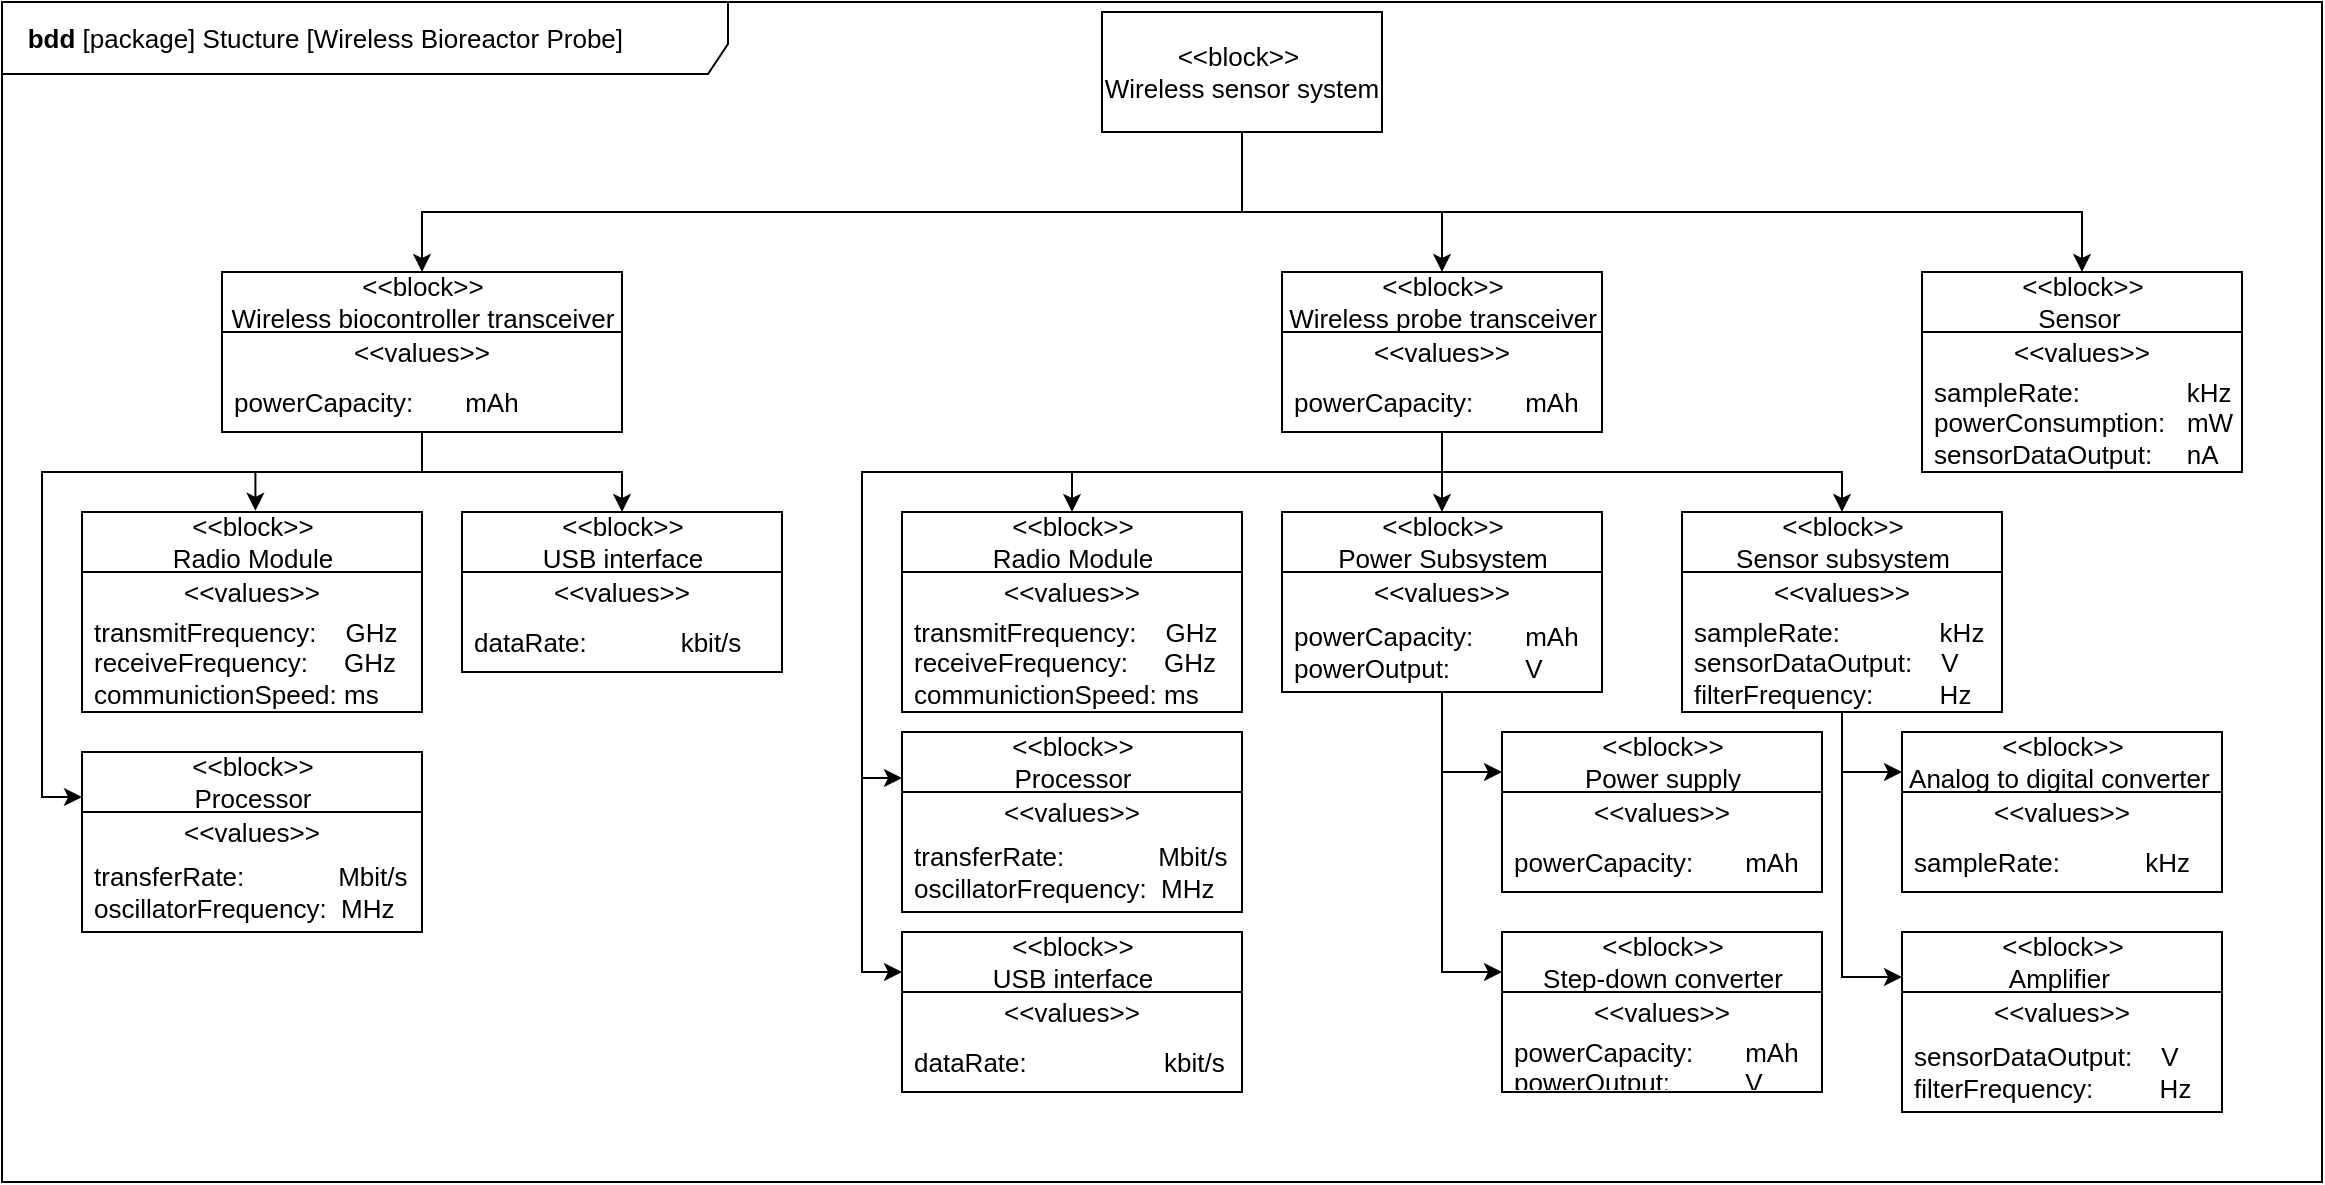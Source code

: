 <mxfile version="16.5.5" type="device"><diagram id="1Z1JrS1jIRr7Mr48O5xE" name="Page-1"><mxGraphModel dx="-37" dy="454" grid="1" gridSize="10" guides="1" tooltips="1" connect="1" arrows="1" fold="1" page="1" pageScale="1" pageWidth="850" pageHeight="1100" math="0" shadow="0"><root><mxCell id="0"/><mxCell id="1" parent="0"/><mxCell id="GJOTtVd3elar3c3cHVph-24" value="&lt;b style=&quot;font-size: 13px&quot;&gt;&amp;nbsp; &amp;nbsp;&lt;font style=&quot;font-size: 13px&quot;&gt;bdd&amp;nbsp;&lt;/font&gt;&lt;/b&gt;&lt;font style=&quot;font-size: 13px&quot;&gt;[package] Stucture [Wireless Bioreactor Probe]&lt;/font&gt;" style="shape=umlFrame;whiteSpace=wrap;html=1;width=363;height=36;align=left;fontSize=13;" parent="1" vertex="1"><mxGeometry x="1220" y="255" width="1160" height="590" as="geometry"/></mxCell><mxCell id="GJOTtVd3elar3c3cHVph-7" value="&lt;span style=&quot;font-weight: normal; font-size: 13px;&quot;&gt;&amp;lt;&amp;lt;block&amp;gt;&amp;gt;&lt;br style=&quot;font-size: 13px;&quot;&gt;Processor&lt;br style=&quot;font-size: 13px;&quot;&gt;&lt;/span&gt;" style="swimlane;fontStyle=1;align=center;verticalAlign=middle;childLayout=stackLayout;horizontal=1;startSize=30;horizontalStack=0;resizeParent=1;resizeParentMax=0;resizeLast=0;collapsible=0;marginBottom=0;html=1;fontSize=13;" parent="1" vertex="1"><mxGeometry x="1670" y="620" width="170" height="90" as="geometry"/></mxCell><mxCell id="GJOTtVd3elar3c3cHVph-8" value="&amp;lt;&amp;lt;values&amp;gt;&amp;gt;&lt;br style=&quot;font-size: 13px;&quot;&gt;" style="text;html=1;strokeColor=none;fillColor=none;align=center;verticalAlign=middle;spacingLeft=4;spacingRight=4;overflow=hidden;rotatable=0;points=[[0,0.5],[1,0.5]];portConstraint=eastwest;fontSize=13;" parent="GJOTtVd3elar3c3cHVph-7" vertex="1"><mxGeometry y="30" width="170" height="20" as="geometry"/></mxCell><mxCell id="GJOTtVd3elar3c3cHVph-9" value="transferRate:&amp;nbsp; &amp;nbsp; &amp;nbsp; &amp;nbsp; &amp;nbsp; &amp;nbsp; &amp;nbsp;Mbit/s&lt;br style=&quot;font-size: 13px;&quot;&gt;oscillatorFrequency:&amp;nbsp; MHz" style="text;html=1;strokeColor=none;fillColor=none;align=left;verticalAlign=middle;spacingLeft=4;spacingRight=4;overflow=hidden;rotatable=0;points=[[0,0.5],[1,0.5]];portConstraint=eastwest;fontSize=13;" parent="GJOTtVd3elar3c3cHVph-7" vertex="1"><mxGeometry y="50" width="170" height="40" as="geometry"/></mxCell><mxCell id="GJOTtVd3elar3c3cHVph-12" value="&lt;span style=&quot;font-weight: normal; font-size: 13px;&quot;&gt;&amp;lt;&amp;lt;block&amp;gt;&amp;gt;&lt;br style=&quot;font-size: 13px;&quot;&gt;USB interface&lt;br style=&quot;font-size: 13px;&quot;&gt;&lt;/span&gt;" style="swimlane;fontStyle=1;align=center;verticalAlign=middle;childLayout=stackLayout;horizontal=1;startSize=30;horizontalStack=0;resizeParent=1;resizeParentMax=0;resizeLast=0;collapsible=0;marginBottom=0;html=1;fontSize=13;" parent="1" vertex="1"><mxGeometry x="1670" y="720" width="170" height="80" as="geometry"/></mxCell><mxCell id="GJOTtVd3elar3c3cHVph-13" value="&amp;lt;&amp;lt;values&amp;gt;&amp;gt;&lt;br style=&quot;font-size: 13px;&quot;&gt;" style="text;html=1;strokeColor=none;fillColor=none;align=center;verticalAlign=middle;spacingLeft=4;spacingRight=4;overflow=hidden;rotatable=0;points=[[0,0.5],[1,0.5]];portConstraint=eastwest;fontSize=13;" parent="GJOTtVd3elar3c3cHVph-12" vertex="1"><mxGeometry y="30" width="170" height="20" as="geometry"/></mxCell><mxCell id="GJOTtVd3elar3c3cHVph-14" value="dataRate:&amp;nbsp; &amp;nbsp; &amp;nbsp; &amp;nbsp; &amp;nbsp; &amp;nbsp; &amp;nbsp; &amp;nbsp; &amp;nbsp; &amp;nbsp;kbit/s" style="text;html=1;strokeColor=none;fillColor=none;align=left;verticalAlign=middle;spacingLeft=4;spacingRight=4;overflow=hidden;rotatable=0;points=[[0,0.5],[1,0.5]];portConstraint=eastwest;fontSize=13;" parent="GJOTtVd3elar3c3cHVph-12" vertex="1"><mxGeometry y="50" width="170" height="30" as="geometry"/></mxCell><mxCell id="o7EVCgf3uCz1U0z_di1O-20" style="edgeStyle=orthogonalEdgeStyle;rounded=0;orthogonalLoop=1;jettySize=auto;html=1;entryX=0;entryY=0.25;entryDx=0;entryDy=0;fontSize=13;" parent="1" source="GJOTtVd3elar3c3cHVph-15" target="o7EVCgf3uCz1U0z_di1O-11" edge="1"><mxGeometry relative="1" as="geometry"/></mxCell><mxCell id="o7EVCgf3uCz1U0z_di1O-21" style="edgeStyle=orthogonalEdgeStyle;rounded=0;orthogonalLoop=1;jettySize=auto;html=1;entryX=0;entryY=0.25;entryDx=0;entryDy=0;fontSize=13;" parent="1" source="GJOTtVd3elar3c3cHVph-15" target="o7EVCgf3uCz1U0z_di1O-14" edge="1"><mxGeometry relative="1" as="geometry"/></mxCell><mxCell id="GJOTtVd3elar3c3cHVph-15" value="&lt;span style=&quot;font-weight: normal; font-size: 13px;&quot;&gt;&amp;lt;&amp;lt;block&amp;gt;&amp;gt;&lt;br style=&quot;font-size: 13px;&quot;&gt;Power Subsystem&lt;br style=&quot;font-size: 13px;&quot;&gt;&lt;/span&gt;" style="swimlane;fontStyle=1;align=center;verticalAlign=middle;childLayout=stackLayout;horizontal=1;startSize=30;horizontalStack=0;resizeParent=1;resizeParentMax=0;resizeLast=0;collapsible=0;marginBottom=0;html=1;fontSize=13;" parent="1" vertex="1"><mxGeometry x="1860" y="510" width="160" height="90" as="geometry"/></mxCell><mxCell id="GJOTtVd3elar3c3cHVph-16" value="&amp;lt;&amp;lt;values&amp;gt;&amp;gt;&lt;br style=&quot;font-size: 13px;&quot;&gt;" style="text;html=1;strokeColor=none;fillColor=none;align=center;verticalAlign=middle;spacingLeft=4;spacingRight=4;overflow=hidden;rotatable=0;points=[[0,0.5],[1,0.5]];portConstraint=eastwest;fontSize=13;" parent="GJOTtVd3elar3c3cHVph-15" vertex="1"><mxGeometry y="30" width="160" height="20" as="geometry"/></mxCell><mxCell id="GJOTtVd3elar3c3cHVph-17" value="powerCapacity:&amp;nbsp; &amp;nbsp;&lt;span style=&quot;white-space: pre&quot;&gt;&#9;&lt;/span&gt;mAh&lt;br style=&quot;font-size: 13px&quot;&gt;powerOutput:&lt;span style=&quot;font-size: 13px&quot;&gt;&#9;&lt;/span&gt;&amp;nbsp; &amp;nbsp; &lt;span style=&quot;white-space: pre&quot;&gt;&#9;&lt;/span&gt;V" style="text;html=1;strokeColor=none;fillColor=none;align=left;verticalAlign=middle;spacingLeft=4;spacingRight=4;overflow=hidden;rotatable=0;points=[[0,0.5],[1,0.5]];portConstraint=eastwest;fontSize=13;" parent="GJOTtVd3elar3c3cHVph-15" vertex="1"><mxGeometry y="50" width="160" height="40" as="geometry"/></mxCell><mxCell id="o7EVCgf3uCz1U0z_di1O-22" style="edgeStyle=orthogonalEdgeStyle;rounded=0;orthogonalLoop=1;jettySize=auto;html=1;entryX=0.5;entryY=0;entryDx=0;entryDy=0;fontSize=13;" parent="1" source="GJOTtVd3elar3c3cHVph-18" target="GJOTtVd3elar3c3cHVph-15" edge="1"><mxGeometry relative="1" as="geometry"/></mxCell><mxCell id="o7EVCgf3uCz1U0z_di1O-23" style="edgeStyle=orthogonalEdgeStyle;rounded=0;orthogonalLoop=1;jettySize=auto;html=1;entryX=0.5;entryY=0;entryDx=0;entryDy=0;fontSize=13;" parent="1" source="GJOTtVd3elar3c3cHVph-18" target="o7EVCgf3uCz1U0z_di1O-8" edge="1"><mxGeometry relative="1" as="geometry"><Array as="points"><mxPoint x="1940" y="490"/><mxPoint x="2140" y="490"/></Array></mxGeometry></mxCell><mxCell id="o7EVCgf3uCz1U0z_di1O-24" style="edgeStyle=orthogonalEdgeStyle;rounded=0;orthogonalLoop=1;jettySize=auto;html=1;entryX=0.5;entryY=0;entryDx=0;entryDy=0;fontSize=13;" parent="1" source="GJOTtVd3elar3c3cHVph-18" target="GJOTtVd3elar3c3cHVph-25" edge="1"><mxGeometry relative="1" as="geometry"><Array as="points"><mxPoint x="1940" y="490"/><mxPoint x="1755" y="490"/></Array></mxGeometry></mxCell><mxCell id="o7EVCgf3uCz1U0z_di1O-25" style="edgeStyle=orthogonalEdgeStyle;rounded=0;orthogonalLoop=1;jettySize=auto;html=1;entryX=0;entryY=0.25;entryDx=0;entryDy=0;fontSize=13;" parent="1" source="GJOTtVd3elar3c3cHVph-18" target="GJOTtVd3elar3c3cHVph-7" edge="1"><mxGeometry relative="1" as="geometry"><Array as="points"><mxPoint x="1940" y="490"/><mxPoint x="1650" y="490"/><mxPoint x="1650" y="643"/><mxPoint x="1670" y="643"/></Array></mxGeometry></mxCell><mxCell id="o7EVCgf3uCz1U0z_di1O-26" style="edgeStyle=orthogonalEdgeStyle;rounded=0;orthogonalLoop=1;jettySize=auto;html=1;entryX=0;entryY=0.25;entryDx=0;entryDy=0;fontSize=13;" parent="1" source="GJOTtVd3elar3c3cHVph-18" target="GJOTtVd3elar3c3cHVph-12" edge="1"><mxGeometry relative="1" as="geometry"><Array as="points"><mxPoint x="1940" y="490"/><mxPoint x="1650" y="490"/><mxPoint x="1650" y="740"/></Array></mxGeometry></mxCell><mxCell id="GJOTtVd3elar3c3cHVph-18" value="&lt;span style=&quot;font-weight: normal; font-size: 13px;&quot;&gt;&amp;lt;&amp;lt;block&amp;gt;&amp;gt;&lt;/span&gt;&lt;br style=&quot;font-size: 13px;&quot;&gt;&lt;span style=&quot;font-weight: normal; font-size: 13px;&quot;&gt;Wireless probe &lt;/span&gt;&lt;span style=&quot;font-weight: 400; font-size: 13px;&quot;&gt;transceiver&lt;/span&gt;" style="swimlane;fontStyle=1;align=center;verticalAlign=middle;childLayout=stackLayout;horizontal=1;startSize=30;horizontalStack=0;resizeParent=1;resizeParentMax=0;resizeLast=0;collapsible=0;marginBottom=0;html=1;fontSize=13;" parent="1" vertex="1"><mxGeometry x="1860" y="390" width="160" height="80" as="geometry"/></mxCell><mxCell id="GJOTtVd3elar3c3cHVph-19" value="&amp;lt;&amp;lt;values&amp;gt;&amp;gt;&lt;br style=&quot;font-size: 13px;&quot;&gt;" style="text;html=1;strokeColor=none;fillColor=none;align=center;verticalAlign=middle;spacingLeft=4;spacingRight=4;overflow=hidden;rotatable=0;points=[[0,0.5],[1,0.5]];portConstraint=eastwest;fontSize=13;" parent="GJOTtVd3elar3c3cHVph-18" vertex="1"><mxGeometry y="30" width="160" height="20" as="geometry"/></mxCell><mxCell id="GJOTtVd3elar3c3cHVph-20" value="powerCapacity:&amp;nbsp; &amp;nbsp;&lt;span style=&quot;white-space: pre&quot;&gt;&#9;&lt;/span&gt;mAh" style="text;html=1;strokeColor=none;fillColor=none;align=left;verticalAlign=middle;spacingLeft=4;spacingRight=4;overflow=hidden;rotatable=0;points=[[0,0.5],[1,0.5]];portConstraint=eastwest;fontSize=13;" parent="GJOTtVd3elar3c3cHVph-18" vertex="1"><mxGeometry y="50" width="160" height="30" as="geometry"/></mxCell><mxCell id="GJOTtVd3elar3c3cHVph-25" value="&lt;span style=&quot;font-weight: normal; font-size: 13px;&quot;&gt;&amp;lt;&amp;lt;block&amp;gt;&amp;gt;&lt;br style=&quot;font-size: 13px;&quot;&gt;Radio Module&lt;/span&gt;" style="swimlane;fontStyle=1;align=center;verticalAlign=middle;childLayout=stackLayout;horizontal=1;startSize=30;horizontalStack=0;resizeParent=1;resizeParentMax=0;resizeLast=0;collapsible=0;marginBottom=0;html=1;fontSize=13;" parent="1" vertex="1"><mxGeometry x="1670" y="510" width="170" height="100" as="geometry"/></mxCell><mxCell id="GJOTtVd3elar3c3cHVph-26" value="&amp;lt;&amp;lt;values&amp;gt;&amp;gt;&lt;br style=&quot;font-size: 13px;&quot;&gt;" style="text;html=1;strokeColor=none;fillColor=none;align=center;verticalAlign=middle;spacingLeft=4;spacingRight=4;overflow=hidden;rotatable=0;points=[[0,0.5],[1,0.5]];portConstraint=eastwest;fontSize=13;" parent="GJOTtVd3elar3c3cHVph-25" vertex="1"><mxGeometry y="30" width="170" height="20" as="geometry"/></mxCell><mxCell id="GJOTtVd3elar3c3cHVph-27" value="transmitFrequency:&amp;nbsp; &amp;nbsp; GHz&lt;br style=&quot;font-size: 13px;&quot;&gt;receiveFrequency:&amp;nbsp; &amp;nbsp; &amp;nbsp;GHz&lt;br style=&quot;font-size: 13px;&quot;&gt;communictionSpeed: ms" style="text;html=1;strokeColor=none;fillColor=none;align=left;verticalAlign=middle;spacingLeft=4;spacingRight=4;overflow=hidden;rotatable=0;points=[[0,0.5],[1,0.5]];portConstraint=eastwest;fontSize=13;" parent="GJOTtVd3elar3c3cHVph-25" vertex="1"><mxGeometry y="50" width="170" height="50" as="geometry"/></mxCell><mxCell id="GJOTtVd3elar3c3cHVph-31" value="&lt;span style=&quot;font-weight: normal; font-size: 13px;&quot;&gt;&amp;lt;&amp;lt;block&amp;gt;&amp;gt;&lt;br style=&quot;font-size: 13px;&quot;&gt;Radio Module&lt;/span&gt;" style="swimlane;fontStyle=1;align=center;verticalAlign=middle;childLayout=stackLayout;horizontal=1;startSize=30;horizontalStack=0;resizeParent=1;resizeParentMax=0;resizeLast=0;collapsible=0;marginBottom=0;html=1;fontSize=13;" parent="1" vertex="1"><mxGeometry x="1260" y="510" width="170" height="100" as="geometry"/></mxCell><mxCell id="GJOTtVd3elar3c3cHVph-32" value="&amp;lt;&amp;lt;values&amp;gt;&amp;gt;&lt;br style=&quot;font-size: 13px;&quot;&gt;" style="text;html=1;strokeColor=none;fillColor=none;align=center;verticalAlign=middle;spacingLeft=4;spacingRight=4;overflow=hidden;rotatable=0;points=[[0,0.5],[1,0.5]];portConstraint=eastwest;fontSize=13;" parent="GJOTtVd3elar3c3cHVph-31" vertex="1"><mxGeometry y="30" width="170" height="20" as="geometry"/></mxCell><mxCell id="GJOTtVd3elar3c3cHVph-33" value="transmitFrequency:&amp;nbsp; &amp;nbsp; GHz&lt;br style=&quot;font-size: 13px;&quot;&gt;receiveFrequency:&amp;nbsp; &amp;nbsp; &amp;nbsp;GHz&lt;br style=&quot;font-size: 13px;&quot;&gt;communictionSpeed: ms" style="text;html=1;strokeColor=none;fillColor=none;align=left;verticalAlign=middle;spacingLeft=4;spacingRight=4;overflow=hidden;rotatable=0;points=[[0,0.5],[1,0.5]];portConstraint=eastwest;fontSize=13;" parent="GJOTtVd3elar3c3cHVph-31" vertex="1"><mxGeometry y="50" width="170" height="50" as="geometry"/></mxCell><mxCell id="GJOTtVd3elar3c3cHVph-34" value="&lt;span style=&quot;font-weight: normal; font-size: 13px;&quot;&gt;&amp;lt;&amp;lt;block&amp;gt;&amp;gt;&lt;br style=&quot;font-size: 13px;&quot;&gt;USB interface&lt;br style=&quot;font-size: 13px;&quot;&gt;&lt;/span&gt;" style="swimlane;fontStyle=1;align=center;verticalAlign=middle;childLayout=stackLayout;horizontal=1;startSize=30;horizontalStack=0;resizeParent=1;resizeParentMax=0;resizeLast=0;collapsible=0;marginBottom=0;html=1;fontSize=13;" parent="1" vertex="1"><mxGeometry x="1450" y="510" width="160" height="80" as="geometry"/></mxCell><mxCell id="GJOTtVd3elar3c3cHVph-35" value="&amp;lt;&amp;lt;values&amp;gt;&amp;gt;&lt;br style=&quot;font-size: 13px;&quot;&gt;" style="text;html=1;strokeColor=none;fillColor=none;align=center;verticalAlign=middle;spacingLeft=4;spacingRight=4;overflow=hidden;rotatable=0;points=[[0,0.5],[1,0.5]];portConstraint=eastwest;fontSize=13;" parent="GJOTtVd3elar3c3cHVph-34" vertex="1"><mxGeometry y="30" width="160" height="20" as="geometry"/></mxCell><mxCell id="GJOTtVd3elar3c3cHVph-36" value="dataRate:&amp;nbsp; &amp;nbsp; &amp;nbsp; &amp;nbsp; &amp;nbsp; &amp;nbsp; &amp;nbsp;kbit/s" style="text;html=1;strokeColor=none;fillColor=none;align=left;verticalAlign=middle;spacingLeft=4;spacingRight=4;overflow=hidden;rotatable=0;points=[[0,0.5],[1,0.5]];portConstraint=eastwest;fontSize=13;" parent="GJOTtVd3elar3c3cHVph-34" vertex="1"><mxGeometry y="50" width="160" height="30" as="geometry"/></mxCell><mxCell id="o7EVCgf3uCz1U0z_di1O-28" style="edgeStyle=orthogonalEdgeStyle;rounded=0;orthogonalLoop=1;jettySize=auto;html=1;entryX=0.5;entryY=0;entryDx=0;entryDy=0;fontSize=13;" parent="1" source="GJOTtVd3elar3c3cHVph-37" target="GJOTtVd3elar3c3cHVph-34" edge="1"><mxGeometry relative="1" as="geometry"/></mxCell><mxCell id="o7EVCgf3uCz1U0z_di1O-29" style="edgeStyle=orthogonalEdgeStyle;rounded=0;orthogonalLoop=1;jettySize=auto;html=1;entryX=0.51;entryY=-0.006;entryDx=0;entryDy=0;entryPerimeter=0;fontSize=13;" parent="1" source="GJOTtVd3elar3c3cHVph-37" target="GJOTtVd3elar3c3cHVph-31" edge="1"><mxGeometry relative="1" as="geometry"/></mxCell><mxCell id="o7EVCgf3uCz1U0z_di1O-30" style="edgeStyle=orthogonalEdgeStyle;rounded=0;orthogonalLoop=1;jettySize=auto;html=1;entryX=0;entryY=0.25;entryDx=0;entryDy=0;fontSize=13;" parent="1" source="GJOTtVd3elar3c3cHVph-37" target="GJOTtVd3elar3c3cHVph-40" edge="1"><mxGeometry relative="1" as="geometry"><Array as="points"><mxPoint x="1430" y="490"/><mxPoint x="1240" y="490"/><mxPoint x="1240" y="653"/></Array></mxGeometry></mxCell><mxCell id="GJOTtVd3elar3c3cHVph-37" value="&lt;span style=&quot;font-weight: normal ; font-size: 13px&quot;&gt;&amp;lt;&amp;lt;block&amp;gt;&amp;gt;&lt;/span&gt;&lt;br style=&quot;font-size: 13px&quot;&gt;&lt;span style=&quot;font-weight: 400&quot;&gt;Wireless biocontroller transceiver&lt;/span&gt;" style="swimlane;fontStyle=1;align=center;verticalAlign=middle;childLayout=stackLayout;horizontal=1;startSize=30;horizontalStack=0;resizeParent=1;resizeParentMax=0;resizeLast=0;collapsible=0;marginBottom=0;html=1;fontSize=13;" parent="1" vertex="1"><mxGeometry x="1330" y="390" width="200" height="80" as="geometry"/></mxCell><mxCell id="GJOTtVd3elar3c3cHVph-38" value="&amp;lt;&amp;lt;values&amp;gt;&amp;gt;&lt;br style=&quot;font-size: 13px;&quot;&gt;" style="text;html=1;strokeColor=none;fillColor=none;align=center;verticalAlign=middle;spacingLeft=4;spacingRight=4;overflow=hidden;rotatable=0;points=[[0,0.5],[1,0.5]];portConstraint=eastwest;fontSize=13;" parent="GJOTtVd3elar3c3cHVph-37" vertex="1"><mxGeometry y="30" width="200" height="20" as="geometry"/></mxCell><mxCell id="GJOTtVd3elar3c3cHVph-39" value="powerCapacity:&amp;nbsp; &amp;nbsp;&lt;span style=&quot;white-space: pre&quot;&gt;&#9;&lt;/span&gt;mAh" style="text;html=1;strokeColor=none;fillColor=none;align=left;verticalAlign=middle;spacingLeft=4;spacingRight=4;overflow=hidden;rotatable=0;points=[[0,0.5],[1,0.5]];portConstraint=eastwest;fontSize=13;" parent="GJOTtVd3elar3c3cHVph-37" vertex="1"><mxGeometry y="50" width="200" height="30" as="geometry"/></mxCell><mxCell id="GJOTtVd3elar3c3cHVph-40" value="&lt;span style=&quot;font-weight: normal; font-size: 13px;&quot;&gt;&amp;lt;&amp;lt;block&amp;gt;&amp;gt;&lt;br style=&quot;font-size: 13px;&quot;&gt;Processor&lt;br style=&quot;font-size: 13px;&quot;&gt;&lt;/span&gt;" style="swimlane;fontStyle=1;align=center;verticalAlign=middle;childLayout=stackLayout;horizontal=1;startSize=30;horizontalStack=0;resizeParent=1;resizeParentMax=0;resizeLast=0;collapsible=0;marginBottom=0;html=1;fontSize=13;" parent="1" vertex="1"><mxGeometry x="1260" y="630" width="170" height="90" as="geometry"/></mxCell><mxCell id="GJOTtVd3elar3c3cHVph-41" value="&amp;lt;&amp;lt;values&amp;gt;&amp;gt;&lt;br style=&quot;font-size: 13px;&quot;&gt;" style="text;html=1;strokeColor=none;fillColor=none;align=center;verticalAlign=middle;spacingLeft=4;spacingRight=4;overflow=hidden;rotatable=0;points=[[0,0.5],[1,0.5]];portConstraint=eastwest;fontSize=13;" parent="GJOTtVd3elar3c3cHVph-40" vertex="1"><mxGeometry y="30" width="170" height="20" as="geometry"/></mxCell><mxCell id="GJOTtVd3elar3c3cHVph-42" value="transferRate:&amp;nbsp; &amp;nbsp; &amp;nbsp; &amp;nbsp; &amp;nbsp; &amp;nbsp; &amp;nbsp;Mbit/s&lt;br style=&quot;font-size: 13px;&quot;&gt;oscillatorFrequency:&amp;nbsp; MHz" style="text;html=1;strokeColor=none;fillColor=none;align=left;verticalAlign=middle;spacingLeft=4;spacingRight=4;overflow=hidden;rotatable=0;points=[[0,0.5],[1,0.5]];portConstraint=eastwest;fontSize=13;" parent="GJOTtVd3elar3c3cHVph-40" vertex="1"><mxGeometry y="50" width="170" height="40" as="geometry"/></mxCell><mxCell id="GJOTtVd3elar3c3cHVph-43" value="&lt;span style=&quot;font-weight: normal; font-size: 13px;&quot;&gt;&amp;lt;&amp;lt;block&amp;gt;&amp;gt;&lt;br style=&quot;font-size: 13px;&quot;&gt;Analog to digital converter&amp;nbsp;&lt;br style=&quot;font-size: 13px;&quot;&gt;&lt;/span&gt;" style="swimlane;fontStyle=1;align=center;verticalAlign=middle;childLayout=stackLayout;horizontal=1;startSize=30;horizontalStack=0;resizeParent=1;resizeParentMax=0;resizeLast=0;collapsible=0;marginBottom=0;html=1;fontSize=13;" parent="1" vertex="1"><mxGeometry x="2170" y="620" width="160" height="80" as="geometry"/></mxCell><mxCell id="GJOTtVd3elar3c3cHVph-44" value="&amp;lt;&amp;lt;values&amp;gt;&amp;gt;&lt;br style=&quot;font-size: 13px;&quot;&gt;" style="text;html=1;strokeColor=none;fillColor=none;align=center;verticalAlign=middle;spacingLeft=4;spacingRight=4;overflow=hidden;rotatable=0;points=[[0,0.5],[1,0.5]];portConstraint=eastwest;fontSize=13;" parent="GJOTtVd3elar3c3cHVph-43" vertex="1"><mxGeometry y="30" width="160" height="20" as="geometry"/></mxCell><mxCell id="GJOTtVd3elar3c3cHVph-45" value="sampleRate:&amp;nbsp; &lt;span style=&quot;white-space: pre&quot;&gt;&#9;&lt;/span&gt;&lt;span style=&quot;white-space: pre&quot;&gt;&#9;&lt;/span&gt;kHz" style="text;html=1;strokeColor=none;fillColor=none;align=left;verticalAlign=middle;spacingLeft=4;spacingRight=4;overflow=hidden;rotatable=0;points=[[0,0.5],[1,0.5]];portConstraint=eastwest;fontSize=13;" parent="GJOTtVd3elar3c3cHVph-43" vertex="1"><mxGeometry y="50" width="160" height="30" as="geometry"/></mxCell><mxCell id="o7EVCgf3uCz1U0z_di1O-1" style="edgeStyle=orthogonalEdgeStyle;rounded=0;orthogonalLoop=1;jettySize=auto;html=1;entryX=0.5;entryY=0;entryDx=0;entryDy=0;fontSize=13;" parent="1" source="GJOTtVd3elar3c3cHVph-46" target="GJOTtVd3elar3c3cHVph-37" edge="1"><mxGeometry relative="1" as="geometry"><Array as="points"><mxPoint x="1840" y="360"/><mxPoint x="1430" y="360"/></Array></mxGeometry></mxCell><mxCell id="o7EVCgf3uCz1U0z_di1O-3" style="edgeStyle=orthogonalEdgeStyle;rounded=0;orthogonalLoop=1;jettySize=auto;html=1;fontSize=13;" parent="1" source="GJOTtVd3elar3c3cHVph-46" target="GJOTtVd3elar3c3cHVph-18" edge="1"><mxGeometry relative="1" as="geometry"><Array as="points"><mxPoint x="1840" y="360"/><mxPoint x="1940" y="360"/></Array></mxGeometry></mxCell><mxCell id="YSqFSdgjVCUIJ3X--KcT-4" style="edgeStyle=orthogonalEdgeStyle;rounded=0;orthogonalLoop=1;jettySize=auto;html=1;fontSize=13;" parent="1" source="GJOTtVd3elar3c3cHVph-46" target="YSqFSdgjVCUIJ3X--KcT-1" edge="1"><mxGeometry relative="1" as="geometry"><Array as="points"><mxPoint x="1840" y="360"/><mxPoint x="2260" y="360"/></Array></mxGeometry></mxCell><mxCell id="GJOTtVd3elar3c3cHVph-46" value="&amp;lt;&amp;lt;block&amp;gt;&amp;gt;&amp;nbsp;&lt;br style=&quot;font-size: 13px;&quot;&gt;Wireless sensor system" style="rounded=0;whiteSpace=wrap;html=1;fontSize=13;" parent="1" vertex="1"><mxGeometry x="1770" y="260" width="140" height="60" as="geometry"/></mxCell><mxCell id="o7EVCgf3uCz1U0z_di1O-18" style="edgeStyle=orthogonalEdgeStyle;rounded=0;orthogonalLoop=1;jettySize=auto;html=1;entryX=0;entryY=0.25;entryDx=0;entryDy=0;fontSize=13;" parent="1" source="o7EVCgf3uCz1U0z_di1O-8" target="GJOTtVd3elar3c3cHVph-43" edge="1"><mxGeometry relative="1" as="geometry"/></mxCell><mxCell id="YSqFSdgjVCUIJ3X--KcT-8" style="edgeStyle=orthogonalEdgeStyle;rounded=0;orthogonalLoop=1;jettySize=auto;html=1;entryX=0;entryY=0.25;entryDx=0;entryDy=0;fontSize=13;" parent="1" source="o7EVCgf3uCz1U0z_di1O-8" target="YSqFSdgjVCUIJ3X--KcT-5" edge="1"><mxGeometry relative="1" as="geometry"/></mxCell><mxCell id="o7EVCgf3uCz1U0z_di1O-8" value="&lt;span style=&quot;font-weight: normal; font-size: 13px;&quot;&gt;&amp;lt;&amp;lt;block&amp;gt;&amp;gt;&lt;br style=&quot;font-size: 13px;&quot;&gt;Sensor subsystem&lt;br style=&quot;font-size: 13px;&quot;&gt;&lt;/span&gt;" style="swimlane;fontStyle=1;align=center;verticalAlign=middle;childLayout=stackLayout;horizontal=1;startSize=30;horizontalStack=0;resizeParent=1;resizeParentMax=0;resizeLast=0;collapsible=0;marginBottom=0;html=1;fontSize=13;" parent="1" vertex="1"><mxGeometry x="2060" y="510" width="160" height="100" as="geometry"/></mxCell><mxCell id="o7EVCgf3uCz1U0z_di1O-9" value="&amp;lt;&amp;lt;values&amp;gt;&amp;gt;&lt;br style=&quot;font-size: 13px;&quot;&gt;" style="text;html=1;strokeColor=none;fillColor=none;align=center;verticalAlign=middle;spacingLeft=4;spacingRight=4;overflow=hidden;rotatable=0;points=[[0,0.5],[1,0.5]];portConstraint=eastwest;fontSize=13;" parent="o7EVCgf3uCz1U0z_di1O-8" vertex="1"><mxGeometry y="30" width="160" height="20" as="geometry"/></mxCell><mxCell id="o7EVCgf3uCz1U0z_di1O-10" value="sampleRate:&lt;span style=&quot;white-space: pre; font-size: 13px;&quot;&gt;&#9;&lt;/span&gt;&lt;span style=&quot;white-space: pre; font-size: 13px;&quot;&gt;&#9;&lt;/span&gt;&amp;nbsp; kHz&lt;br style=&quot;font-size: 13px;&quot;&gt;sensorDataOutput:&amp;nbsp;&amp;nbsp; &amp;nbsp;V&lt;br style=&quot;font-size: 13px;&quot;&gt;filterFrequency:&amp;nbsp;&lt;span style=&quot;font-size: 13px;&quot;&gt;&#9;&lt;/span&gt;&amp;nbsp; &lt;span style=&quot;white-space: pre; font-size: 13px;&quot;&gt;&#9;&lt;/span&gt;&amp;nbsp; Hz" style="text;html=1;strokeColor=none;fillColor=none;align=left;verticalAlign=middle;spacingLeft=4;spacingRight=4;overflow=hidden;rotatable=0;points=[[0,0.5],[1,0.5]];portConstraint=eastwest;fontSize=13;" parent="o7EVCgf3uCz1U0z_di1O-8" vertex="1"><mxGeometry y="50" width="160" height="50" as="geometry"/></mxCell><mxCell id="o7EVCgf3uCz1U0z_di1O-11" value="&lt;span style=&quot;font-weight: normal; font-size: 13px;&quot;&gt;&amp;lt;&amp;lt;block&amp;gt;&amp;gt;&lt;br style=&quot;font-size: 13px;&quot;&gt;Power supply&lt;br style=&quot;font-size: 13px;&quot;&gt;&lt;/span&gt;" style="swimlane;fontStyle=1;align=center;verticalAlign=middle;childLayout=stackLayout;horizontal=1;startSize=30;horizontalStack=0;resizeParent=1;resizeParentMax=0;resizeLast=0;collapsible=0;marginBottom=0;html=1;fontSize=13;" parent="1" vertex="1"><mxGeometry x="1970" y="620" width="160" height="80" as="geometry"/></mxCell><mxCell id="o7EVCgf3uCz1U0z_di1O-12" value="&amp;lt;&amp;lt;values&amp;gt;&amp;gt;&lt;br style=&quot;font-size: 13px;&quot;&gt;" style="text;html=1;strokeColor=none;fillColor=none;align=center;verticalAlign=middle;spacingLeft=4;spacingRight=4;overflow=hidden;rotatable=0;points=[[0,0.5],[1,0.5]];portConstraint=eastwest;fontSize=13;" parent="o7EVCgf3uCz1U0z_di1O-11" vertex="1"><mxGeometry y="30" width="160" height="20" as="geometry"/></mxCell><mxCell id="o7EVCgf3uCz1U0z_di1O-13" value="powerCapacity:&amp;nbsp; &amp;nbsp;&lt;span style=&quot;white-space: pre&quot;&gt;&#9;&lt;/span&gt;mAh" style="text;html=1;strokeColor=none;fillColor=none;align=left;verticalAlign=middle;spacingLeft=4;spacingRight=4;overflow=hidden;rotatable=0;points=[[0,0.5],[1,0.5]];portConstraint=eastwest;fontSize=13;" parent="o7EVCgf3uCz1U0z_di1O-11" vertex="1"><mxGeometry y="50" width="160" height="30" as="geometry"/></mxCell><mxCell id="o7EVCgf3uCz1U0z_di1O-14" value="&lt;span style=&quot;font-weight: normal; font-size: 13px;&quot;&gt;&amp;lt;&amp;lt;block&amp;gt;&amp;gt;&lt;br style=&quot;font-size: 13px;&quot;&gt;Step-down converter&lt;br style=&quot;font-size: 13px;&quot;&gt;&lt;/span&gt;" style="swimlane;fontStyle=1;align=center;verticalAlign=middle;childLayout=stackLayout;horizontal=1;startSize=30;horizontalStack=0;resizeParent=1;resizeParentMax=0;resizeLast=0;collapsible=0;marginBottom=0;html=1;fontSize=13;" parent="1" vertex="1"><mxGeometry x="1970" y="720" width="160" height="80" as="geometry"/></mxCell><mxCell id="o7EVCgf3uCz1U0z_di1O-15" value="&amp;lt;&amp;lt;values&amp;gt;&amp;gt;&lt;br style=&quot;font-size: 13px;&quot;&gt;" style="text;html=1;strokeColor=none;fillColor=none;align=center;verticalAlign=middle;spacingLeft=4;spacingRight=4;overflow=hidden;rotatable=0;points=[[0,0.5],[1,0.5]];portConstraint=eastwest;fontSize=13;" parent="o7EVCgf3uCz1U0z_di1O-14" vertex="1"><mxGeometry y="30" width="160" height="20" as="geometry"/></mxCell><mxCell id="o7EVCgf3uCz1U0z_di1O-16" value="powerCapacity:&amp;nbsp; &amp;nbsp;&lt;span style=&quot;white-space: pre&quot;&gt;&#9;&lt;/span&gt;mAh&lt;br style=&quot;font-size: 13px&quot;&gt;powerOutput:&lt;span style=&quot;white-space: pre ; font-size: 13px&quot;&gt;&#9;&lt;/span&gt;&amp;nbsp; &amp;nbsp; &lt;span style=&quot;white-space: pre&quot;&gt;&#9;&lt;/span&gt;V" style="text;html=1;strokeColor=none;fillColor=none;align=left;verticalAlign=middle;spacingLeft=4;spacingRight=4;overflow=hidden;rotatable=0;points=[[0,0.5],[1,0.5]];portConstraint=eastwest;fontSize=13;" parent="o7EVCgf3uCz1U0z_di1O-14" vertex="1"><mxGeometry y="50" width="160" height="30" as="geometry"/></mxCell><mxCell id="YSqFSdgjVCUIJ3X--KcT-1" value="&lt;span style=&quot;font-weight: normal; font-size: 13px;&quot;&gt;&amp;lt;&amp;lt;block&amp;gt;&amp;gt;&lt;br style=&quot;font-size: 13px;&quot;&gt;Sensor&amp;nbsp;&lt;br style=&quot;font-size: 13px;&quot;&gt;&lt;/span&gt;" style="swimlane;fontStyle=1;align=center;verticalAlign=middle;childLayout=stackLayout;horizontal=1;startSize=30;horizontalStack=0;resizeParent=1;resizeParentMax=0;resizeLast=0;collapsible=0;marginBottom=0;html=1;fontSize=13;" parent="1" vertex="1"><mxGeometry x="2180" y="390" width="160" height="100" as="geometry"/></mxCell><mxCell id="YSqFSdgjVCUIJ3X--KcT-2" value="&amp;lt;&amp;lt;values&amp;gt;&amp;gt;&lt;br style=&quot;font-size: 13px;&quot;&gt;" style="text;html=1;strokeColor=none;fillColor=none;align=center;verticalAlign=middle;spacingLeft=4;spacingRight=4;overflow=hidden;rotatable=0;points=[[0,0.5],[1,0.5]];portConstraint=eastwest;fontSize=13;" parent="YSqFSdgjVCUIJ3X--KcT-1" vertex="1"><mxGeometry y="30" width="160" height="20" as="geometry"/></mxCell><mxCell id="YSqFSdgjVCUIJ3X--KcT-3" value="sampleRate:&amp;nbsp; &amp;nbsp; &amp;nbsp;&lt;span style=&quot;white-space: pre ; font-size: 13px&quot;&gt;&#9;&lt;/span&gt;&amp;nbsp; &amp;nbsp;kHz&lt;br style=&quot;font-size: 13px&quot;&gt;powerConsumption:&amp;nbsp; &amp;nbsp;mW&lt;br style=&quot;font-size: 13px&quot;&gt;sensorDataOutput:&lt;span style=&quot;white-space: pre ; font-size: 13px&quot;&gt;&#9;&lt;/span&gt;&amp;nbsp; &amp;nbsp;nA" style="text;html=1;strokeColor=none;fillColor=none;align=left;verticalAlign=middle;spacingLeft=4;spacingRight=4;overflow=hidden;rotatable=0;points=[[0,0.5],[1,0.5]];portConstraint=eastwest;fontSize=13;" parent="YSqFSdgjVCUIJ3X--KcT-1" vertex="1"><mxGeometry y="50" width="160" height="50" as="geometry"/></mxCell><mxCell id="YSqFSdgjVCUIJ3X--KcT-5" value="&lt;span style=&quot;font-weight: normal; font-size: 13px;&quot;&gt;&amp;lt;&amp;lt;block&amp;gt;&amp;gt;&lt;br style=&quot;font-size: 13px;&quot;&gt;Amplifier&amp;nbsp;&lt;br style=&quot;font-size: 13px;&quot;&gt;&lt;/span&gt;" style="swimlane;fontStyle=1;align=center;verticalAlign=middle;childLayout=stackLayout;horizontal=1;startSize=30;horizontalStack=0;resizeParent=1;resizeParentMax=0;resizeLast=0;collapsible=0;marginBottom=0;html=1;fontSize=13;" parent="1" vertex="1"><mxGeometry x="2170" y="720" width="160" height="90" as="geometry"/></mxCell><mxCell id="YSqFSdgjVCUIJ3X--KcT-6" value="&amp;lt;&amp;lt;values&amp;gt;&amp;gt;&lt;br style=&quot;font-size: 13px;&quot;&gt;" style="text;html=1;strokeColor=none;fillColor=none;align=center;verticalAlign=middle;spacingLeft=4;spacingRight=4;overflow=hidden;rotatable=0;points=[[0,0.5],[1,0.5]];portConstraint=eastwest;fontSize=13;" parent="YSqFSdgjVCUIJ3X--KcT-5" vertex="1"><mxGeometry y="30" width="160" height="20" as="geometry"/></mxCell><mxCell id="YSqFSdgjVCUIJ3X--KcT-7" value="sensorDataOutput:&lt;span style=&quot;font-size: 13px;&quot;&gt;&#9;&lt;/span&gt;&amp;nbsp; &amp;nbsp;V&lt;br style=&quot;font-size: 13px;&quot;&gt;filterFrequency:&amp;nbsp;&lt;span style=&quot;white-space: pre; font-size: 13px;&quot;&gt;&#9;&lt;/span&gt;&amp;nbsp; Hz" style="text;html=1;strokeColor=none;fillColor=none;align=left;verticalAlign=middle;spacingLeft=4;spacingRight=4;overflow=hidden;rotatable=0;points=[[0,0.5],[1,0.5]];portConstraint=eastwest;fontSize=13;" parent="YSqFSdgjVCUIJ3X--KcT-5" vertex="1"><mxGeometry y="50" width="160" height="40" as="geometry"/></mxCell></root></mxGraphModel></diagram></mxfile>